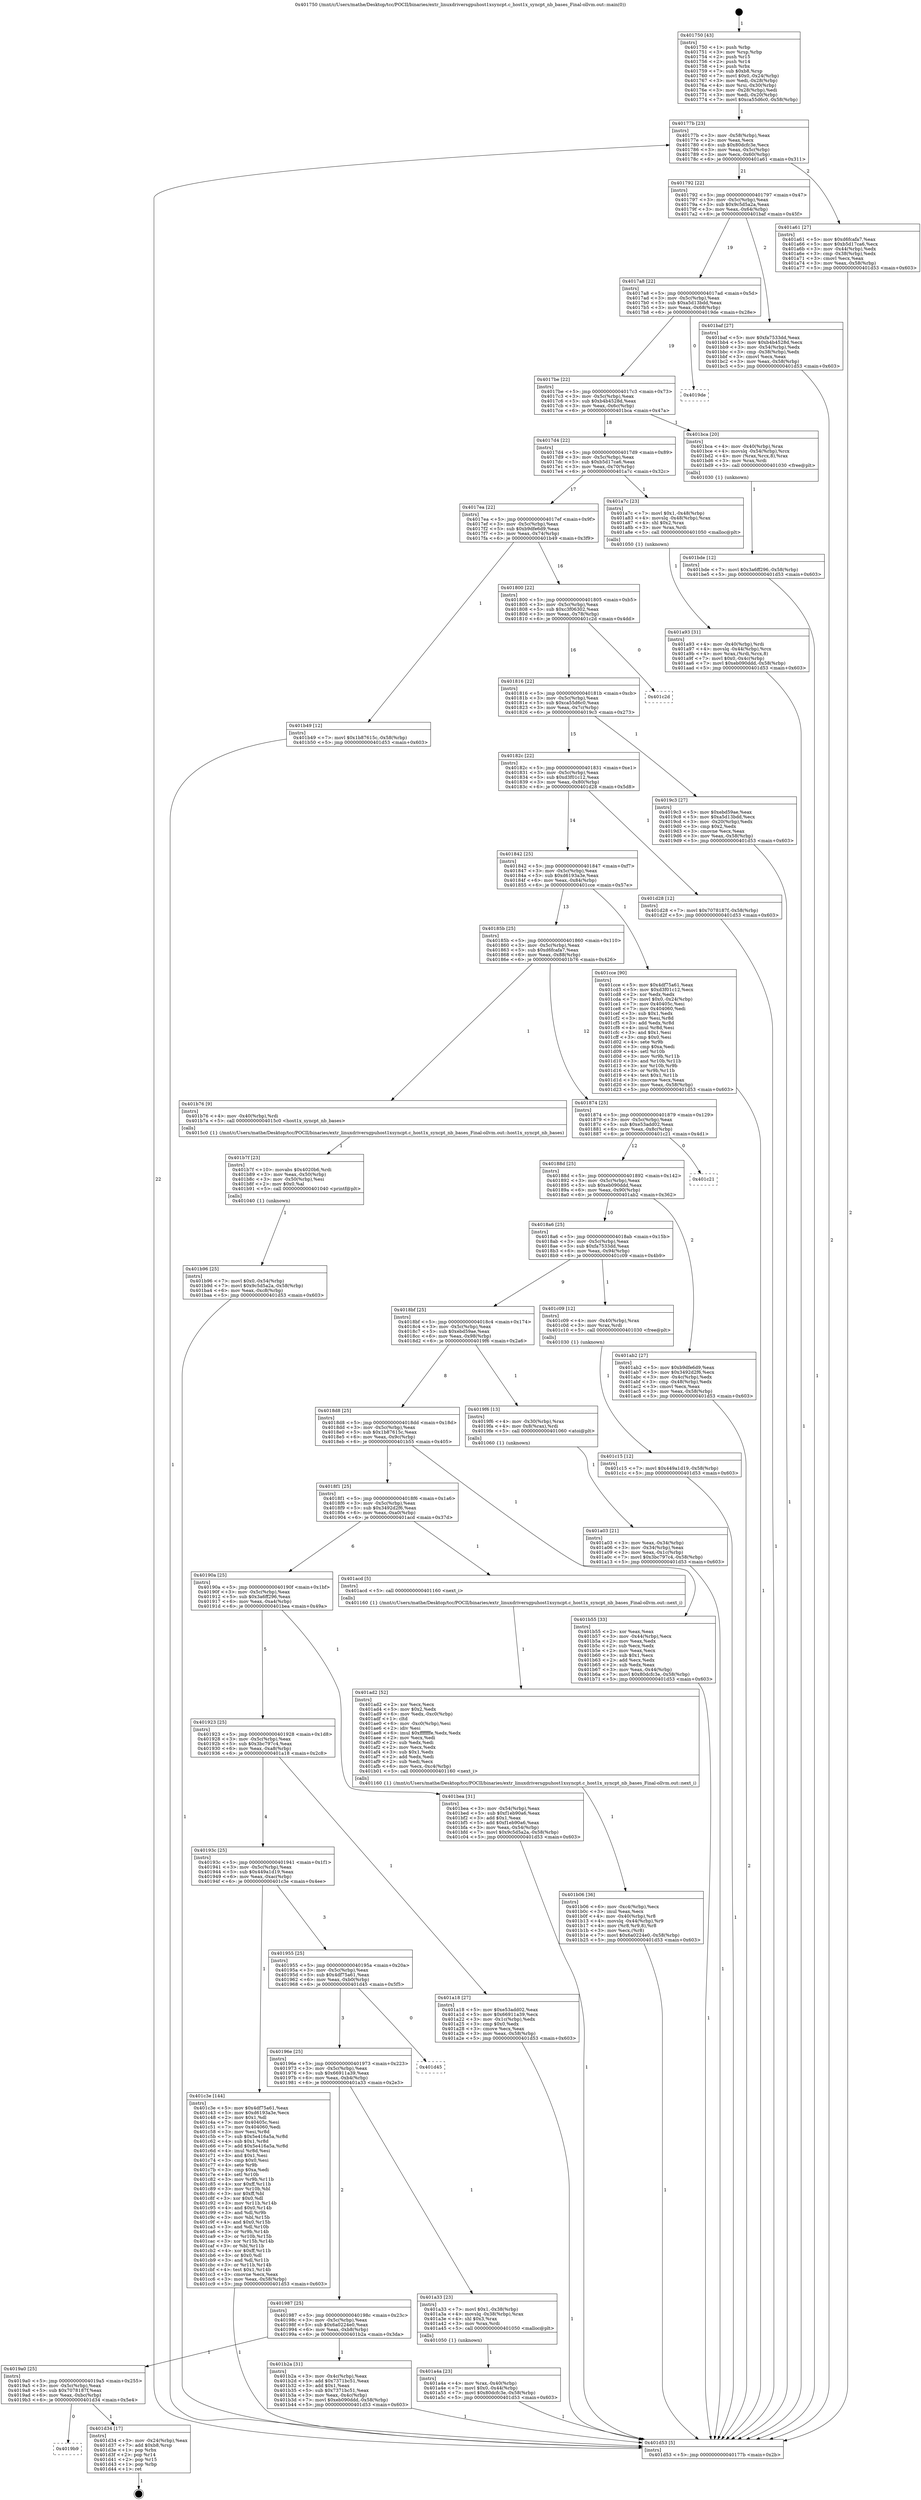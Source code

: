 digraph "0x401750" {
  label = "0x401750 (/mnt/c/Users/mathe/Desktop/tcc/POCII/binaries/extr_linuxdriversgpuhost1xsyncpt.c_host1x_syncpt_nb_bases_Final-ollvm.out::main(0))"
  labelloc = "t"
  node[shape=record]

  Entry [label="",width=0.3,height=0.3,shape=circle,fillcolor=black,style=filled]
  "0x40177b" [label="{
     0x40177b [23]\l
     | [instrs]\l
     &nbsp;&nbsp;0x40177b \<+3\>: mov -0x58(%rbp),%eax\l
     &nbsp;&nbsp;0x40177e \<+2\>: mov %eax,%ecx\l
     &nbsp;&nbsp;0x401780 \<+6\>: sub $0x80dcfc3e,%ecx\l
     &nbsp;&nbsp;0x401786 \<+3\>: mov %eax,-0x5c(%rbp)\l
     &nbsp;&nbsp;0x401789 \<+3\>: mov %ecx,-0x60(%rbp)\l
     &nbsp;&nbsp;0x40178c \<+6\>: je 0000000000401a61 \<main+0x311\>\l
  }"]
  "0x401a61" [label="{
     0x401a61 [27]\l
     | [instrs]\l
     &nbsp;&nbsp;0x401a61 \<+5\>: mov $0xd6fcafa7,%eax\l
     &nbsp;&nbsp;0x401a66 \<+5\>: mov $0xb5d17ca6,%ecx\l
     &nbsp;&nbsp;0x401a6b \<+3\>: mov -0x44(%rbp),%edx\l
     &nbsp;&nbsp;0x401a6e \<+3\>: cmp -0x38(%rbp),%edx\l
     &nbsp;&nbsp;0x401a71 \<+3\>: cmovl %ecx,%eax\l
     &nbsp;&nbsp;0x401a74 \<+3\>: mov %eax,-0x58(%rbp)\l
     &nbsp;&nbsp;0x401a77 \<+5\>: jmp 0000000000401d53 \<main+0x603\>\l
  }"]
  "0x401792" [label="{
     0x401792 [22]\l
     | [instrs]\l
     &nbsp;&nbsp;0x401792 \<+5\>: jmp 0000000000401797 \<main+0x47\>\l
     &nbsp;&nbsp;0x401797 \<+3\>: mov -0x5c(%rbp),%eax\l
     &nbsp;&nbsp;0x40179a \<+5\>: sub $0x9c5d5a2a,%eax\l
     &nbsp;&nbsp;0x40179f \<+3\>: mov %eax,-0x64(%rbp)\l
     &nbsp;&nbsp;0x4017a2 \<+6\>: je 0000000000401baf \<main+0x45f\>\l
  }"]
  Exit [label="",width=0.3,height=0.3,shape=circle,fillcolor=black,style=filled,peripheries=2]
  "0x401baf" [label="{
     0x401baf [27]\l
     | [instrs]\l
     &nbsp;&nbsp;0x401baf \<+5\>: mov $0xfa7533dd,%eax\l
     &nbsp;&nbsp;0x401bb4 \<+5\>: mov $0xb4b4528d,%ecx\l
     &nbsp;&nbsp;0x401bb9 \<+3\>: mov -0x54(%rbp),%edx\l
     &nbsp;&nbsp;0x401bbc \<+3\>: cmp -0x38(%rbp),%edx\l
     &nbsp;&nbsp;0x401bbf \<+3\>: cmovl %ecx,%eax\l
     &nbsp;&nbsp;0x401bc2 \<+3\>: mov %eax,-0x58(%rbp)\l
     &nbsp;&nbsp;0x401bc5 \<+5\>: jmp 0000000000401d53 \<main+0x603\>\l
  }"]
  "0x4017a8" [label="{
     0x4017a8 [22]\l
     | [instrs]\l
     &nbsp;&nbsp;0x4017a8 \<+5\>: jmp 00000000004017ad \<main+0x5d\>\l
     &nbsp;&nbsp;0x4017ad \<+3\>: mov -0x5c(%rbp),%eax\l
     &nbsp;&nbsp;0x4017b0 \<+5\>: sub $0xa5d13bdd,%eax\l
     &nbsp;&nbsp;0x4017b5 \<+3\>: mov %eax,-0x68(%rbp)\l
     &nbsp;&nbsp;0x4017b8 \<+6\>: je 00000000004019de \<main+0x28e\>\l
  }"]
  "0x4019b9" [label="{
     0x4019b9\l
  }", style=dashed]
  "0x4019de" [label="{
     0x4019de\l
  }", style=dashed]
  "0x4017be" [label="{
     0x4017be [22]\l
     | [instrs]\l
     &nbsp;&nbsp;0x4017be \<+5\>: jmp 00000000004017c3 \<main+0x73\>\l
     &nbsp;&nbsp;0x4017c3 \<+3\>: mov -0x5c(%rbp),%eax\l
     &nbsp;&nbsp;0x4017c6 \<+5\>: sub $0xb4b4528d,%eax\l
     &nbsp;&nbsp;0x4017cb \<+3\>: mov %eax,-0x6c(%rbp)\l
     &nbsp;&nbsp;0x4017ce \<+6\>: je 0000000000401bca \<main+0x47a\>\l
  }"]
  "0x401d34" [label="{
     0x401d34 [17]\l
     | [instrs]\l
     &nbsp;&nbsp;0x401d34 \<+3\>: mov -0x24(%rbp),%eax\l
     &nbsp;&nbsp;0x401d37 \<+7\>: add $0xb8,%rsp\l
     &nbsp;&nbsp;0x401d3e \<+1\>: pop %rbx\l
     &nbsp;&nbsp;0x401d3f \<+2\>: pop %r14\l
     &nbsp;&nbsp;0x401d41 \<+2\>: pop %r15\l
     &nbsp;&nbsp;0x401d43 \<+1\>: pop %rbp\l
     &nbsp;&nbsp;0x401d44 \<+1\>: ret\l
  }"]
  "0x401bca" [label="{
     0x401bca [20]\l
     | [instrs]\l
     &nbsp;&nbsp;0x401bca \<+4\>: mov -0x40(%rbp),%rax\l
     &nbsp;&nbsp;0x401bce \<+4\>: movslq -0x54(%rbp),%rcx\l
     &nbsp;&nbsp;0x401bd2 \<+4\>: mov (%rax,%rcx,8),%rax\l
     &nbsp;&nbsp;0x401bd6 \<+3\>: mov %rax,%rdi\l
     &nbsp;&nbsp;0x401bd9 \<+5\>: call 0000000000401030 \<free@plt\>\l
     | [calls]\l
     &nbsp;&nbsp;0x401030 \{1\} (unknown)\l
  }"]
  "0x4017d4" [label="{
     0x4017d4 [22]\l
     | [instrs]\l
     &nbsp;&nbsp;0x4017d4 \<+5\>: jmp 00000000004017d9 \<main+0x89\>\l
     &nbsp;&nbsp;0x4017d9 \<+3\>: mov -0x5c(%rbp),%eax\l
     &nbsp;&nbsp;0x4017dc \<+5\>: sub $0xb5d17ca6,%eax\l
     &nbsp;&nbsp;0x4017e1 \<+3\>: mov %eax,-0x70(%rbp)\l
     &nbsp;&nbsp;0x4017e4 \<+6\>: je 0000000000401a7c \<main+0x32c\>\l
  }"]
  "0x401c15" [label="{
     0x401c15 [12]\l
     | [instrs]\l
     &nbsp;&nbsp;0x401c15 \<+7\>: movl $0x449a1d19,-0x58(%rbp)\l
     &nbsp;&nbsp;0x401c1c \<+5\>: jmp 0000000000401d53 \<main+0x603\>\l
  }"]
  "0x401a7c" [label="{
     0x401a7c [23]\l
     | [instrs]\l
     &nbsp;&nbsp;0x401a7c \<+7\>: movl $0x1,-0x48(%rbp)\l
     &nbsp;&nbsp;0x401a83 \<+4\>: movslq -0x48(%rbp),%rax\l
     &nbsp;&nbsp;0x401a87 \<+4\>: shl $0x2,%rax\l
     &nbsp;&nbsp;0x401a8b \<+3\>: mov %rax,%rdi\l
     &nbsp;&nbsp;0x401a8e \<+5\>: call 0000000000401050 \<malloc@plt\>\l
     | [calls]\l
     &nbsp;&nbsp;0x401050 \{1\} (unknown)\l
  }"]
  "0x4017ea" [label="{
     0x4017ea [22]\l
     | [instrs]\l
     &nbsp;&nbsp;0x4017ea \<+5\>: jmp 00000000004017ef \<main+0x9f\>\l
     &nbsp;&nbsp;0x4017ef \<+3\>: mov -0x5c(%rbp),%eax\l
     &nbsp;&nbsp;0x4017f2 \<+5\>: sub $0xb9dfe6d9,%eax\l
     &nbsp;&nbsp;0x4017f7 \<+3\>: mov %eax,-0x74(%rbp)\l
     &nbsp;&nbsp;0x4017fa \<+6\>: je 0000000000401b49 \<main+0x3f9\>\l
  }"]
  "0x401bde" [label="{
     0x401bde [12]\l
     | [instrs]\l
     &nbsp;&nbsp;0x401bde \<+7\>: movl $0x3a6ff296,-0x58(%rbp)\l
     &nbsp;&nbsp;0x401be5 \<+5\>: jmp 0000000000401d53 \<main+0x603\>\l
  }"]
  "0x401b49" [label="{
     0x401b49 [12]\l
     | [instrs]\l
     &nbsp;&nbsp;0x401b49 \<+7\>: movl $0x1b87615c,-0x58(%rbp)\l
     &nbsp;&nbsp;0x401b50 \<+5\>: jmp 0000000000401d53 \<main+0x603\>\l
  }"]
  "0x401800" [label="{
     0x401800 [22]\l
     | [instrs]\l
     &nbsp;&nbsp;0x401800 \<+5\>: jmp 0000000000401805 \<main+0xb5\>\l
     &nbsp;&nbsp;0x401805 \<+3\>: mov -0x5c(%rbp),%eax\l
     &nbsp;&nbsp;0x401808 \<+5\>: sub $0xc3f06302,%eax\l
     &nbsp;&nbsp;0x40180d \<+3\>: mov %eax,-0x78(%rbp)\l
     &nbsp;&nbsp;0x401810 \<+6\>: je 0000000000401c2d \<main+0x4dd\>\l
  }"]
  "0x401b96" [label="{
     0x401b96 [25]\l
     | [instrs]\l
     &nbsp;&nbsp;0x401b96 \<+7\>: movl $0x0,-0x54(%rbp)\l
     &nbsp;&nbsp;0x401b9d \<+7\>: movl $0x9c5d5a2a,-0x58(%rbp)\l
     &nbsp;&nbsp;0x401ba4 \<+6\>: mov %eax,-0xc8(%rbp)\l
     &nbsp;&nbsp;0x401baa \<+5\>: jmp 0000000000401d53 \<main+0x603\>\l
  }"]
  "0x401c2d" [label="{
     0x401c2d\l
  }", style=dashed]
  "0x401816" [label="{
     0x401816 [22]\l
     | [instrs]\l
     &nbsp;&nbsp;0x401816 \<+5\>: jmp 000000000040181b \<main+0xcb\>\l
     &nbsp;&nbsp;0x40181b \<+3\>: mov -0x5c(%rbp),%eax\l
     &nbsp;&nbsp;0x40181e \<+5\>: sub $0xca55d6c0,%eax\l
     &nbsp;&nbsp;0x401823 \<+3\>: mov %eax,-0x7c(%rbp)\l
     &nbsp;&nbsp;0x401826 \<+6\>: je 00000000004019c3 \<main+0x273\>\l
  }"]
  "0x401b7f" [label="{
     0x401b7f [23]\l
     | [instrs]\l
     &nbsp;&nbsp;0x401b7f \<+10\>: movabs $0x4020b6,%rdi\l
     &nbsp;&nbsp;0x401b89 \<+3\>: mov %eax,-0x50(%rbp)\l
     &nbsp;&nbsp;0x401b8c \<+3\>: mov -0x50(%rbp),%esi\l
     &nbsp;&nbsp;0x401b8f \<+2\>: mov $0x0,%al\l
     &nbsp;&nbsp;0x401b91 \<+5\>: call 0000000000401040 \<printf@plt\>\l
     | [calls]\l
     &nbsp;&nbsp;0x401040 \{1\} (unknown)\l
  }"]
  "0x4019c3" [label="{
     0x4019c3 [27]\l
     | [instrs]\l
     &nbsp;&nbsp;0x4019c3 \<+5\>: mov $0xebd59ae,%eax\l
     &nbsp;&nbsp;0x4019c8 \<+5\>: mov $0xa5d13bdd,%ecx\l
     &nbsp;&nbsp;0x4019cd \<+3\>: mov -0x20(%rbp),%edx\l
     &nbsp;&nbsp;0x4019d0 \<+3\>: cmp $0x2,%edx\l
     &nbsp;&nbsp;0x4019d3 \<+3\>: cmovne %ecx,%eax\l
     &nbsp;&nbsp;0x4019d6 \<+3\>: mov %eax,-0x58(%rbp)\l
     &nbsp;&nbsp;0x4019d9 \<+5\>: jmp 0000000000401d53 \<main+0x603\>\l
  }"]
  "0x40182c" [label="{
     0x40182c [22]\l
     | [instrs]\l
     &nbsp;&nbsp;0x40182c \<+5\>: jmp 0000000000401831 \<main+0xe1\>\l
     &nbsp;&nbsp;0x401831 \<+3\>: mov -0x5c(%rbp),%eax\l
     &nbsp;&nbsp;0x401834 \<+5\>: sub $0xd3f01c12,%eax\l
     &nbsp;&nbsp;0x401839 \<+3\>: mov %eax,-0x80(%rbp)\l
     &nbsp;&nbsp;0x40183c \<+6\>: je 0000000000401d28 \<main+0x5d8\>\l
  }"]
  "0x401d53" [label="{
     0x401d53 [5]\l
     | [instrs]\l
     &nbsp;&nbsp;0x401d53 \<+5\>: jmp 000000000040177b \<main+0x2b\>\l
  }"]
  "0x401750" [label="{
     0x401750 [43]\l
     | [instrs]\l
     &nbsp;&nbsp;0x401750 \<+1\>: push %rbp\l
     &nbsp;&nbsp;0x401751 \<+3\>: mov %rsp,%rbp\l
     &nbsp;&nbsp;0x401754 \<+2\>: push %r15\l
     &nbsp;&nbsp;0x401756 \<+2\>: push %r14\l
     &nbsp;&nbsp;0x401758 \<+1\>: push %rbx\l
     &nbsp;&nbsp;0x401759 \<+7\>: sub $0xb8,%rsp\l
     &nbsp;&nbsp;0x401760 \<+7\>: movl $0x0,-0x24(%rbp)\l
     &nbsp;&nbsp;0x401767 \<+3\>: mov %edi,-0x28(%rbp)\l
     &nbsp;&nbsp;0x40176a \<+4\>: mov %rsi,-0x30(%rbp)\l
     &nbsp;&nbsp;0x40176e \<+3\>: mov -0x28(%rbp),%edi\l
     &nbsp;&nbsp;0x401771 \<+3\>: mov %edi,-0x20(%rbp)\l
     &nbsp;&nbsp;0x401774 \<+7\>: movl $0xca55d6c0,-0x58(%rbp)\l
  }"]
  "0x4019a0" [label="{
     0x4019a0 [25]\l
     | [instrs]\l
     &nbsp;&nbsp;0x4019a0 \<+5\>: jmp 00000000004019a5 \<main+0x255\>\l
     &nbsp;&nbsp;0x4019a5 \<+3\>: mov -0x5c(%rbp),%eax\l
     &nbsp;&nbsp;0x4019a8 \<+5\>: sub $0x7078187f,%eax\l
     &nbsp;&nbsp;0x4019ad \<+6\>: mov %eax,-0xbc(%rbp)\l
     &nbsp;&nbsp;0x4019b3 \<+6\>: je 0000000000401d34 \<main+0x5e4\>\l
  }"]
  "0x401d28" [label="{
     0x401d28 [12]\l
     | [instrs]\l
     &nbsp;&nbsp;0x401d28 \<+7\>: movl $0x7078187f,-0x58(%rbp)\l
     &nbsp;&nbsp;0x401d2f \<+5\>: jmp 0000000000401d53 \<main+0x603\>\l
  }"]
  "0x401842" [label="{
     0x401842 [25]\l
     | [instrs]\l
     &nbsp;&nbsp;0x401842 \<+5\>: jmp 0000000000401847 \<main+0xf7\>\l
     &nbsp;&nbsp;0x401847 \<+3\>: mov -0x5c(%rbp),%eax\l
     &nbsp;&nbsp;0x40184a \<+5\>: sub $0xd6193a3e,%eax\l
     &nbsp;&nbsp;0x40184f \<+6\>: mov %eax,-0x84(%rbp)\l
     &nbsp;&nbsp;0x401855 \<+6\>: je 0000000000401cce \<main+0x57e\>\l
  }"]
  "0x401b2a" [label="{
     0x401b2a [31]\l
     | [instrs]\l
     &nbsp;&nbsp;0x401b2a \<+3\>: mov -0x4c(%rbp),%eax\l
     &nbsp;&nbsp;0x401b2d \<+5\>: add $0x7371bc51,%eax\l
     &nbsp;&nbsp;0x401b32 \<+3\>: add $0x1,%eax\l
     &nbsp;&nbsp;0x401b35 \<+5\>: sub $0x7371bc51,%eax\l
     &nbsp;&nbsp;0x401b3a \<+3\>: mov %eax,-0x4c(%rbp)\l
     &nbsp;&nbsp;0x401b3d \<+7\>: movl $0xeb090ddd,-0x58(%rbp)\l
     &nbsp;&nbsp;0x401b44 \<+5\>: jmp 0000000000401d53 \<main+0x603\>\l
  }"]
  "0x401cce" [label="{
     0x401cce [90]\l
     | [instrs]\l
     &nbsp;&nbsp;0x401cce \<+5\>: mov $0x4df75a61,%eax\l
     &nbsp;&nbsp;0x401cd3 \<+5\>: mov $0xd3f01c12,%ecx\l
     &nbsp;&nbsp;0x401cd8 \<+2\>: xor %edx,%edx\l
     &nbsp;&nbsp;0x401cda \<+7\>: movl $0x0,-0x24(%rbp)\l
     &nbsp;&nbsp;0x401ce1 \<+7\>: mov 0x40405c,%esi\l
     &nbsp;&nbsp;0x401ce8 \<+7\>: mov 0x404060,%edi\l
     &nbsp;&nbsp;0x401cef \<+3\>: sub $0x1,%edx\l
     &nbsp;&nbsp;0x401cf2 \<+3\>: mov %esi,%r8d\l
     &nbsp;&nbsp;0x401cf5 \<+3\>: add %edx,%r8d\l
     &nbsp;&nbsp;0x401cf8 \<+4\>: imul %r8d,%esi\l
     &nbsp;&nbsp;0x401cfc \<+3\>: and $0x1,%esi\l
     &nbsp;&nbsp;0x401cff \<+3\>: cmp $0x0,%esi\l
     &nbsp;&nbsp;0x401d02 \<+4\>: sete %r9b\l
     &nbsp;&nbsp;0x401d06 \<+3\>: cmp $0xa,%edi\l
     &nbsp;&nbsp;0x401d09 \<+4\>: setl %r10b\l
     &nbsp;&nbsp;0x401d0d \<+3\>: mov %r9b,%r11b\l
     &nbsp;&nbsp;0x401d10 \<+3\>: and %r10b,%r11b\l
     &nbsp;&nbsp;0x401d13 \<+3\>: xor %r10b,%r9b\l
     &nbsp;&nbsp;0x401d16 \<+3\>: or %r9b,%r11b\l
     &nbsp;&nbsp;0x401d19 \<+4\>: test $0x1,%r11b\l
     &nbsp;&nbsp;0x401d1d \<+3\>: cmovne %ecx,%eax\l
     &nbsp;&nbsp;0x401d20 \<+3\>: mov %eax,-0x58(%rbp)\l
     &nbsp;&nbsp;0x401d23 \<+5\>: jmp 0000000000401d53 \<main+0x603\>\l
  }"]
  "0x40185b" [label="{
     0x40185b [25]\l
     | [instrs]\l
     &nbsp;&nbsp;0x40185b \<+5\>: jmp 0000000000401860 \<main+0x110\>\l
     &nbsp;&nbsp;0x401860 \<+3\>: mov -0x5c(%rbp),%eax\l
     &nbsp;&nbsp;0x401863 \<+5\>: sub $0xd6fcafa7,%eax\l
     &nbsp;&nbsp;0x401868 \<+6\>: mov %eax,-0x88(%rbp)\l
     &nbsp;&nbsp;0x40186e \<+6\>: je 0000000000401b76 \<main+0x426\>\l
  }"]
  "0x401b06" [label="{
     0x401b06 [36]\l
     | [instrs]\l
     &nbsp;&nbsp;0x401b06 \<+6\>: mov -0xc4(%rbp),%ecx\l
     &nbsp;&nbsp;0x401b0c \<+3\>: imul %eax,%ecx\l
     &nbsp;&nbsp;0x401b0f \<+4\>: mov -0x40(%rbp),%r8\l
     &nbsp;&nbsp;0x401b13 \<+4\>: movslq -0x44(%rbp),%r9\l
     &nbsp;&nbsp;0x401b17 \<+4\>: mov (%r8,%r9,8),%r8\l
     &nbsp;&nbsp;0x401b1b \<+3\>: mov %ecx,(%r8)\l
     &nbsp;&nbsp;0x401b1e \<+7\>: movl $0x6a0224e0,-0x58(%rbp)\l
     &nbsp;&nbsp;0x401b25 \<+5\>: jmp 0000000000401d53 \<main+0x603\>\l
  }"]
  "0x401b76" [label="{
     0x401b76 [9]\l
     | [instrs]\l
     &nbsp;&nbsp;0x401b76 \<+4\>: mov -0x40(%rbp),%rdi\l
     &nbsp;&nbsp;0x401b7a \<+5\>: call 00000000004015c0 \<host1x_syncpt_nb_bases\>\l
     | [calls]\l
     &nbsp;&nbsp;0x4015c0 \{1\} (/mnt/c/Users/mathe/Desktop/tcc/POCII/binaries/extr_linuxdriversgpuhost1xsyncpt.c_host1x_syncpt_nb_bases_Final-ollvm.out::host1x_syncpt_nb_bases)\l
  }"]
  "0x401874" [label="{
     0x401874 [25]\l
     | [instrs]\l
     &nbsp;&nbsp;0x401874 \<+5\>: jmp 0000000000401879 \<main+0x129\>\l
     &nbsp;&nbsp;0x401879 \<+3\>: mov -0x5c(%rbp),%eax\l
     &nbsp;&nbsp;0x40187c \<+5\>: sub $0xe53add02,%eax\l
     &nbsp;&nbsp;0x401881 \<+6\>: mov %eax,-0x8c(%rbp)\l
     &nbsp;&nbsp;0x401887 \<+6\>: je 0000000000401c21 \<main+0x4d1\>\l
  }"]
  "0x401ad2" [label="{
     0x401ad2 [52]\l
     | [instrs]\l
     &nbsp;&nbsp;0x401ad2 \<+2\>: xor %ecx,%ecx\l
     &nbsp;&nbsp;0x401ad4 \<+5\>: mov $0x2,%edx\l
     &nbsp;&nbsp;0x401ad9 \<+6\>: mov %edx,-0xc0(%rbp)\l
     &nbsp;&nbsp;0x401adf \<+1\>: cltd\l
     &nbsp;&nbsp;0x401ae0 \<+6\>: mov -0xc0(%rbp),%esi\l
     &nbsp;&nbsp;0x401ae6 \<+2\>: idiv %esi\l
     &nbsp;&nbsp;0x401ae8 \<+6\>: imul $0xfffffffe,%edx,%edx\l
     &nbsp;&nbsp;0x401aee \<+2\>: mov %ecx,%edi\l
     &nbsp;&nbsp;0x401af0 \<+2\>: sub %edx,%edi\l
     &nbsp;&nbsp;0x401af2 \<+2\>: mov %ecx,%edx\l
     &nbsp;&nbsp;0x401af4 \<+3\>: sub $0x1,%edx\l
     &nbsp;&nbsp;0x401af7 \<+2\>: add %edx,%edi\l
     &nbsp;&nbsp;0x401af9 \<+2\>: sub %edi,%ecx\l
     &nbsp;&nbsp;0x401afb \<+6\>: mov %ecx,-0xc4(%rbp)\l
     &nbsp;&nbsp;0x401b01 \<+5\>: call 0000000000401160 \<next_i\>\l
     | [calls]\l
     &nbsp;&nbsp;0x401160 \{1\} (/mnt/c/Users/mathe/Desktop/tcc/POCII/binaries/extr_linuxdriversgpuhost1xsyncpt.c_host1x_syncpt_nb_bases_Final-ollvm.out::next_i)\l
  }"]
  "0x401c21" [label="{
     0x401c21\l
  }", style=dashed]
  "0x40188d" [label="{
     0x40188d [25]\l
     | [instrs]\l
     &nbsp;&nbsp;0x40188d \<+5\>: jmp 0000000000401892 \<main+0x142\>\l
     &nbsp;&nbsp;0x401892 \<+3\>: mov -0x5c(%rbp),%eax\l
     &nbsp;&nbsp;0x401895 \<+5\>: sub $0xeb090ddd,%eax\l
     &nbsp;&nbsp;0x40189a \<+6\>: mov %eax,-0x90(%rbp)\l
     &nbsp;&nbsp;0x4018a0 \<+6\>: je 0000000000401ab2 \<main+0x362\>\l
  }"]
  "0x401a93" [label="{
     0x401a93 [31]\l
     | [instrs]\l
     &nbsp;&nbsp;0x401a93 \<+4\>: mov -0x40(%rbp),%rdi\l
     &nbsp;&nbsp;0x401a97 \<+4\>: movslq -0x44(%rbp),%rcx\l
     &nbsp;&nbsp;0x401a9b \<+4\>: mov %rax,(%rdi,%rcx,8)\l
     &nbsp;&nbsp;0x401a9f \<+7\>: movl $0x0,-0x4c(%rbp)\l
     &nbsp;&nbsp;0x401aa6 \<+7\>: movl $0xeb090ddd,-0x58(%rbp)\l
     &nbsp;&nbsp;0x401aad \<+5\>: jmp 0000000000401d53 \<main+0x603\>\l
  }"]
  "0x401ab2" [label="{
     0x401ab2 [27]\l
     | [instrs]\l
     &nbsp;&nbsp;0x401ab2 \<+5\>: mov $0xb9dfe6d9,%eax\l
     &nbsp;&nbsp;0x401ab7 \<+5\>: mov $0x3492d2f6,%ecx\l
     &nbsp;&nbsp;0x401abc \<+3\>: mov -0x4c(%rbp),%edx\l
     &nbsp;&nbsp;0x401abf \<+3\>: cmp -0x48(%rbp),%edx\l
     &nbsp;&nbsp;0x401ac2 \<+3\>: cmovl %ecx,%eax\l
     &nbsp;&nbsp;0x401ac5 \<+3\>: mov %eax,-0x58(%rbp)\l
     &nbsp;&nbsp;0x401ac8 \<+5\>: jmp 0000000000401d53 \<main+0x603\>\l
  }"]
  "0x4018a6" [label="{
     0x4018a6 [25]\l
     | [instrs]\l
     &nbsp;&nbsp;0x4018a6 \<+5\>: jmp 00000000004018ab \<main+0x15b\>\l
     &nbsp;&nbsp;0x4018ab \<+3\>: mov -0x5c(%rbp),%eax\l
     &nbsp;&nbsp;0x4018ae \<+5\>: sub $0xfa7533dd,%eax\l
     &nbsp;&nbsp;0x4018b3 \<+6\>: mov %eax,-0x94(%rbp)\l
     &nbsp;&nbsp;0x4018b9 \<+6\>: je 0000000000401c09 \<main+0x4b9\>\l
  }"]
  "0x401a4a" [label="{
     0x401a4a [23]\l
     | [instrs]\l
     &nbsp;&nbsp;0x401a4a \<+4\>: mov %rax,-0x40(%rbp)\l
     &nbsp;&nbsp;0x401a4e \<+7\>: movl $0x0,-0x44(%rbp)\l
     &nbsp;&nbsp;0x401a55 \<+7\>: movl $0x80dcfc3e,-0x58(%rbp)\l
     &nbsp;&nbsp;0x401a5c \<+5\>: jmp 0000000000401d53 \<main+0x603\>\l
  }"]
  "0x401c09" [label="{
     0x401c09 [12]\l
     | [instrs]\l
     &nbsp;&nbsp;0x401c09 \<+4\>: mov -0x40(%rbp),%rax\l
     &nbsp;&nbsp;0x401c0d \<+3\>: mov %rax,%rdi\l
     &nbsp;&nbsp;0x401c10 \<+5\>: call 0000000000401030 \<free@plt\>\l
     | [calls]\l
     &nbsp;&nbsp;0x401030 \{1\} (unknown)\l
  }"]
  "0x4018bf" [label="{
     0x4018bf [25]\l
     | [instrs]\l
     &nbsp;&nbsp;0x4018bf \<+5\>: jmp 00000000004018c4 \<main+0x174\>\l
     &nbsp;&nbsp;0x4018c4 \<+3\>: mov -0x5c(%rbp),%eax\l
     &nbsp;&nbsp;0x4018c7 \<+5\>: sub $0xebd59ae,%eax\l
     &nbsp;&nbsp;0x4018cc \<+6\>: mov %eax,-0x98(%rbp)\l
     &nbsp;&nbsp;0x4018d2 \<+6\>: je 00000000004019f6 \<main+0x2a6\>\l
  }"]
  "0x401987" [label="{
     0x401987 [25]\l
     | [instrs]\l
     &nbsp;&nbsp;0x401987 \<+5\>: jmp 000000000040198c \<main+0x23c\>\l
     &nbsp;&nbsp;0x40198c \<+3\>: mov -0x5c(%rbp),%eax\l
     &nbsp;&nbsp;0x40198f \<+5\>: sub $0x6a0224e0,%eax\l
     &nbsp;&nbsp;0x401994 \<+6\>: mov %eax,-0xb8(%rbp)\l
     &nbsp;&nbsp;0x40199a \<+6\>: je 0000000000401b2a \<main+0x3da\>\l
  }"]
  "0x4019f6" [label="{
     0x4019f6 [13]\l
     | [instrs]\l
     &nbsp;&nbsp;0x4019f6 \<+4\>: mov -0x30(%rbp),%rax\l
     &nbsp;&nbsp;0x4019fa \<+4\>: mov 0x8(%rax),%rdi\l
     &nbsp;&nbsp;0x4019fe \<+5\>: call 0000000000401060 \<atoi@plt\>\l
     | [calls]\l
     &nbsp;&nbsp;0x401060 \{1\} (unknown)\l
  }"]
  "0x4018d8" [label="{
     0x4018d8 [25]\l
     | [instrs]\l
     &nbsp;&nbsp;0x4018d8 \<+5\>: jmp 00000000004018dd \<main+0x18d\>\l
     &nbsp;&nbsp;0x4018dd \<+3\>: mov -0x5c(%rbp),%eax\l
     &nbsp;&nbsp;0x4018e0 \<+5\>: sub $0x1b87615c,%eax\l
     &nbsp;&nbsp;0x4018e5 \<+6\>: mov %eax,-0x9c(%rbp)\l
     &nbsp;&nbsp;0x4018eb \<+6\>: je 0000000000401b55 \<main+0x405\>\l
  }"]
  "0x401a03" [label="{
     0x401a03 [21]\l
     | [instrs]\l
     &nbsp;&nbsp;0x401a03 \<+3\>: mov %eax,-0x34(%rbp)\l
     &nbsp;&nbsp;0x401a06 \<+3\>: mov -0x34(%rbp),%eax\l
     &nbsp;&nbsp;0x401a09 \<+3\>: mov %eax,-0x1c(%rbp)\l
     &nbsp;&nbsp;0x401a0c \<+7\>: movl $0x3bc797c4,-0x58(%rbp)\l
     &nbsp;&nbsp;0x401a13 \<+5\>: jmp 0000000000401d53 \<main+0x603\>\l
  }"]
  "0x401a33" [label="{
     0x401a33 [23]\l
     | [instrs]\l
     &nbsp;&nbsp;0x401a33 \<+7\>: movl $0x1,-0x38(%rbp)\l
     &nbsp;&nbsp;0x401a3a \<+4\>: movslq -0x38(%rbp),%rax\l
     &nbsp;&nbsp;0x401a3e \<+4\>: shl $0x3,%rax\l
     &nbsp;&nbsp;0x401a42 \<+3\>: mov %rax,%rdi\l
     &nbsp;&nbsp;0x401a45 \<+5\>: call 0000000000401050 \<malloc@plt\>\l
     | [calls]\l
     &nbsp;&nbsp;0x401050 \{1\} (unknown)\l
  }"]
  "0x401b55" [label="{
     0x401b55 [33]\l
     | [instrs]\l
     &nbsp;&nbsp;0x401b55 \<+2\>: xor %eax,%eax\l
     &nbsp;&nbsp;0x401b57 \<+3\>: mov -0x44(%rbp),%ecx\l
     &nbsp;&nbsp;0x401b5a \<+2\>: mov %eax,%edx\l
     &nbsp;&nbsp;0x401b5c \<+2\>: sub %ecx,%edx\l
     &nbsp;&nbsp;0x401b5e \<+2\>: mov %eax,%ecx\l
     &nbsp;&nbsp;0x401b60 \<+3\>: sub $0x1,%ecx\l
     &nbsp;&nbsp;0x401b63 \<+2\>: add %ecx,%edx\l
     &nbsp;&nbsp;0x401b65 \<+2\>: sub %edx,%eax\l
     &nbsp;&nbsp;0x401b67 \<+3\>: mov %eax,-0x44(%rbp)\l
     &nbsp;&nbsp;0x401b6a \<+7\>: movl $0x80dcfc3e,-0x58(%rbp)\l
     &nbsp;&nbsp;0x401b71 \<+5\>: jmp 0000000000401d53 \<main+0x603\>\l
  }"]
  "0x4018f1" [label="{
     0x4018f1 [25]\l
     | [instrs]\l
     &nbsp;&nbsp;0x4018f1 \<+5\>: jmp 00000000004018f6 \<main+0x1a6\>\l
     &nbsp;&nbsp;0x4018f6 \<+3\>: mov -0x5c(%rbp),%eax\l
     &nbsp;&nbsp;0x4018f9 \<+5\>: sub $0x3492d2f6,%eax\l
     &nbsp;&nbsp;0x4018fe \<+6\>: mov %eax,-0xa0(%rbp)\l
     &nbsp;&nbsp;0x401904 \<+6\>: je 0000000000401acd \<main+0x37d\>\l
  }"]
  "0x40196e" [label="{
     0x40196e [25]\l
     | [instrs]\l
     &nbsp;&nbsp;0x40196e \<+5\>: jmp 0000000000401973 \<main+0x223\>\l
     &nbsp;&nbsp;0x401973 \<+3\>: mov -0x5c(%rbp),%eax\l
     &nbsp;&nbsp;0x401976 \<+5\>: sub $0x66911a39,%eax\l
     &nbsp;&nbsp;0x40197b \<+6\>: mov %eax,-0xb4(%rbp)\l
     &nbsp;&nbsp;0x401981 \<+6\>: je 0000000000401a33 \<main+0x2e3\>\l
  }"]
  "0x401acd" [label="{
     0x401acd [5]\l
     | [instrs]\l
     &nbsp;&nbsp;0x401acd \<+5\>: call 0000000000401160 \<next_i\>\l
     | [calls]\l
     &nbsp;&nbsp;0x401160 \{1\} (/mnt/c/Users/mathe/Desktop/tcc/POCII/binaries/extr_linuxdriversgpuhost1xsyncpt.c_host1x_syncpt_nb_bases_Final-ollvm.out::next_i)\l
  }"]
  "0x40190a" [label="{
     0x40190a [25]\l
     | [instrs]\l
     &nbsp;&nbsp;0x40190a \<+5\>: jmp 000000000040190f \<main+0x1bf\>\l
     &nbsp;&nbsp;0x40190f \<+3\>: mov -0x5c(%rbp),%eax\l
     &nbsp;&nbsp;0x401912 \<+5\>: sub $0x3a6ff296,%eax\l
     &nbsp;&nbsp;0x401917 \<+6\>: mov %eax,-0xa4(%rbp)\l
     &nbsp;&nbsp;0x40191d \<+6\>: je 0000000000401bea \<main+0x49a\>\l
  }"]
  "0x401d45" [label="{
     0x401d45\l
  }", style=dashed]
  "0x401bea" [label="{
     0x401bea [31]\l
     | [instrs]\l
     &nbsp;&nbsp;0x401bea \<+3\>: mov -0x54(%rbp),%eax\l
     &nbsp;&nbsp;0x401bed \<+5\>: sub $0xf1eb90a6,%eax\l
     &nbsp;&nbsp;0x401bf2 \<+3\>: add $0x1,%eax\l
     &nbsp;&nbsp;0x401bf5 \<+5\>: add $0xf1eb90a6,%eax\l
     &nbsp;&nbsp;0x401bfa \<+3\>: mov %eax,-0x54(%rbp)\l
     &nbsp;&nbsp;0x401bfd \<+7\>: movl $0x9c5d5a2a,-0x58(%rbp)\l
     &nbsp;&nbsp;0x401c04 \<+5\>: jmp 0000000000401d53 \<main+0x603\>\l
  }"]
  "0x401923" [label="{
     0x401923 [25]\l
     | [instrs]\l
     &nbsp;&nbsp;0x401923 \<+5\>: jmp 0000000000401928 \<main+0x1d8\>\l
     &nbsp;&nbsp;0x401928 \<+3\>: mov -0x5c(%rbp),%eax\l
     &nbsp;&nbsp;0x40192b \<+5\>: sub $0x3bc797c4,%eax\l
     &nbsp;&nbsp;0x401930 \<+6\>: mov %eax,-0xa8(%rbp)\l
     &nbsp;&nbsp;0x401936 \<+6\>: je 0000000000401a18 \<main+0x2c8\>\l
  }"]
  "0x401955" [label="{
     0x401955 [25]\l
     | [instrs]\l
     &nbsp;&nbsp;0x401955 \<+5\>: jmp 000000000040195a \<main+0x20a\>\l
     &nbsp;&nbsp;0x40195a \<+3\>: mov -0x5c(%rbp),%eax\l
     &nbsp;&nbsp;0x40195d \<+5\>: sub $0x4df75a61,%eax\l
     &nbsp;&nbsp;0x401962 \<+6\>: mov %eax,-0xb0(%rbp)\l
     &nbsp;&nbsp;0x401968 \<+6\>: je 0000000000401d45 \<main+0x5f5\>\l
  }"]
  "0x401a18" [label="{
     0x401a18 [27]\l
     | [instrs]\l
     &nbsp;&nbsp;0x401a18 \<+5\>: mov $0xe53add02,%eax\l
     &nbsp;&nbsp;0x401a1d \<+5\>: mov $0x66911a39,%ecx\l
     &nbsp;&nbsp;0x401a22 \<+3\>: mov -0x1c(%rbp),%edx\l
     &nbsp;&nbsp;0x401a25 \<+3\>: cmp $0x0,%edx\l
     &nbsp;&nbsp;0x401a28 \<+3\>: cmove %ecx,%eax\l
     &nbsp;&nbsp;0x401a2b \<+3\>: mov %eax,-0x58(%rbp)\l
     &nbsp;&nbsp;0x401a2e \<+5\>: jmp 0000000000401d53 \<main+0x603\>\l
  }"]
  "0x40193c" [label="{
     0x40193c [25]\l
     | [instrs]\l
     &nbsp;&nbsp;0x40193c \<+5\>: jmp 0000000000401941 \<main+0x1f1\>\l
     &nbsp;&nbsp;0x401941 \<+3\>: mov -0x5c(%rbp),%eax\l
     &nbsp;&nbsp;0x401944 \<+5\>: sub $0x449a1d19,%eax\l
     &nbsp;&nbsp;0x401949 \<+6\>: mov %eax,-0xac(%rbp)\l
     &nbsp;&nbsp;0x40194f \<+6\>: je 0000000000401c3e \<main+0x4ee\>\l
  }"]
  "0x401c3e" [label="{
     0x401c3e [144]\l
     | [instrs]\l
     &nbsp;&nbsp;0x401c3e \<+5\>: mov $0x4df75a61,%eax\l
     &nbsp;&nbsp;0x401c43 \<+5\>: mov $0xd6193a3e,%ecx\l
     &nbsp;&nbsp;0x401c48 \<+2\>: mov $0x1,%dl\l
     &nbsp;&nbsp;0x401c4a \<+7\>: mov 0x40405c,%esi\l
     &nbsp;&nbsp;0x401c51 \<+7\>: mov 0x404060,%edi\l
     &nbsp;&nbsp;0x401c58 \<+3\>: mov %esi,%r8d\l
     &nbsp;&nbsp;0x401c5b \<+7\>: sub $0x5e416a5a,%r8d\l
     &nbsp;&nbsp;0x401c62 \<+4\>: sub $0x1,%r8d\l
     &nbsp;&nbsp;0x401c66 \<+7\>: add $0x5e416a5a,%r8d\l
     &nbsp;&nbsp;0x401c6d \<+4\>: imul %r8d,%esi\l
     &nbsp;&nbsp;0x401c71 \<+3\>: and $0x1,%esi\l
     &nbsp;&nbsp;0x401c74 \<+3\>: cmp $0x0,%esi\l
     &nbsp;&nbsp;0x401c77 \<+4\>: sete %r9b\l
     &nbsp;&nbsp;0x401c7b \<+3\>: cmp $0xa,%edi\l
     &nbsp;&nbsp;0x401c7e \<+4\>: setl %r10b\l
     &nbsp;&nbsp;0x401c82 \<+3\>: mov %r9b,%r11b\l
     &nbsp;&nbsp;0x401c85 \<+4\>: xor $0xff,%r11b\l
     &nbsp;&nbsp;0x401c89 \<+3\>: mov %r10b,%bl\l
     &nbsp;&nbsp;0x401c8c \<+3\>: xor $0xff,%bl\l
     &nbsp;&nbsp;0x401c8f \<+3\>: xor $0x0,%dl\l
     &nbsp;&nbsp;0x401c92 \<+3\>: mov %r11b,%r14b\l
     &nbsp;&nbsp;0x401c95 \<+4\>: and $0x0,%r14b\l
     &nbsp;&nbsp;0x401c99 \<+3\>: and %dl,%r9b\l
     &nbsp;&nbsp;0x401c9c \<+3\>: mov %bl,%r15b\l
     &nbsp;&nbsp;0x401c9f \<+4\>: and $0x0,%r15b\l
     &nbsp;&nbsp;0x401ca3 \<+3\>: and %dl,%r10b\l
     &nbsp;&nbsp;0x401ca6 \<+3\>: or %r9b,%r14b\l
     &nbsp;&nbsp;0x401ca9 \<+3\>: or %r10b,%r15b\l
     &nbsp;&nbsp;0x401cac \<+3\>: xor %r15b,%r14b\l
     &nbsp;&nbsp;0x401caf \<+3\>: or %bl,%r11b\l
     &nbsp;&nbsp;0x401cb2 \<+4\>: xor $0xff,%r11b\l
     &nbsp;&nbsp;0x401cb6 \<+3\>: or $0x0,%dl\l
     &nbsp;&nbsp;0x401cb9 \<+3\>: and %dl,%r11b\l
     &nbsp;&nbsp;0x401cbc \<+3\>: or %r11b,%r14b\l
     &nbsp;&nbsp;0x401cbf \<+4\>: test $0x1,%r14b\l
     &nbsp;&nbsp;0x401cc3 \<+3\>: cmovne %ecx,%eax\l
     &nbsp;&nbsp;0x401cc6 \<+3\>: mov %eax,-0x58(%rbp)\l
     &nbsp;&nbsp;0x401cc9 \<+5\>: jmp 0000000000401d53 \<main+0x603\>\l
  }"]
  Entry -> "0x401750" [label=" 1"]
  "0x40177b" -> "0x401a61" [label=" 2"]
  "0x40177b" -> "0x401792" [label=" 21"]
  "0x401d34" -> Exit [label=" 1"]
  "0x401792" -> "0x401baf" [label=" 2"]
  "0x401792" -> "0x4017a8" [label=" 19"]
  "0x4019a0" -> "0x4019b9" [label=" 0"]
  "0x4017a8" -> "0x4019de" [label=" 0"]
  "0x4017a8" -> "0x4017be" [label=" 19"]
  "0x4019a0" -> "0x401d34" [label=" 1"]
  "0x4017be" -> "0x401bca" [label=" 1"]
  "0x4017be" -> "0x4017d4" [label=" 18"]
  "0x401d28" -> "0x401d53" [label=" 1"]
  "0x4017d4" -> "0x401a7c" [label=" 1"]
  "0x4017d4" -> "0x4017ea" [label=" 17"]
  "0x401cce" -> "0x401d53" [label=" 1"]
  "0x4017ea" -> "0x401b49" [label=" 1"]
  "0x4017ea" -> "0x401800" [label=" 16"]
  "0x401c3e" -> "0x401d53" [label=" 1"]
  "0x401800" -> "0x401c2d" [label=" 0"]
  "0x401800" -> "0x401816" [label=" 16"]
  "0x401c15" -> "0x401d53" [label=" 1"]
  "0x401816" -> "0x4019c3" [label=" 1"]
  "0x401816" -> "0x40182c" [label=" 15"]
  "0x4019c3" -> "0x401d53" [label=" 1"]
  "0x401750" -> "0x40177b" [label=" 1"]
  "0x401d53" -> "0x40177b" [label=" 22"]
  "0x401c09" -> "0x401c15" [label=" 1"]
  "0x40182c" -> "0x401d28" [label=" 1"]
  "0x40182c" -> "0x401842" [label=" 14"]
  "0x401bea" -> "0x401d53" [label=" 1"]
  "0x401842" -> "0x401cce" [label=" 1"]
  "0x401842" -> "0x40185b" [label=" 13"]
  "0x401bde" -> "0x401d53" [label=" 1"]
  "0x40185b" -> "0x401b76" [label=" 1"]
  "0x40185b" -> "0x401874" [label=" 12"]
  "0x401baf" -> "0x401d53" [label=" 2"]
  "0x401874" -> "0x401c21" [label=" 0"]
  "0x401874" -> "0x40188d" [label=" 12"]
  "0x401b96" -> "0x401d53" [label=" 1"]
  "0x40188d" -> "0x401ab2" [label=" 2"]
  "0x40188d" -> "0x4018a6" [label=" 10"]
  "0x401b7f" -> "0x401b96" [label=" 1"]
  "0x4018a6" -> "0x401c09" [label=" 1"]
  "0x4018a6" -> "0x4018bf" [label=" 9"]
  "0x401b76" -> "0x401b7f" [label=" 1"]
  "0x4018bf" -> "0x4019f6" [label=" 1"]
  "0x4018bf" -> "0x4018d8" [label=" 8"]
  "0x4019f6" -> "0x401a03" [label=" 1"]
  "0x401a03" -> "0x401d53" [label=" 1"]
  "0x401b55" -> "0x401d53" [label=" 1"]
  "0x4018d8" -> "0x401b55" [label=" 1"]
  "0x4018d8" -> "0x4018f1" [label=" 7"]
  "0x401b49" -> "0x401d53" [label=" 1"]
  "0x4018f1" -> "0x401acd" [label=" 1"]
  "0x4018f1" -> "0x40190a" [label=" 6"]
  "0x401987" -> "0x4019a0" [label=" 1"]
  "0x40190a" -> "0x401bea" [label=" 1"]
  "0x40190a" -> "0x401923" [label=" 5"]
  "0x401987" -> "0x401b2a" [label=" 1"]
  "0x401923" -> "0x401a18" [label=" 1"]
  "0x401923" -> "0x40193c" [label=" 4"]
  "0x401a18" -> "0x401d53" [label=" 1"]
  "0x401b06" -> "0x401d53" [label=" 1"]
  "0x40193c" -> "0x401c3e" [label=" 1"]
  "0x40193c" -> "0x401955" [label=" 3"]
  "0x401bca" -> "0x401bde" [label=" 1"]
  "0x401955" -> "0x401d45" [label=" 0"]
  "0x401955" -> "0x40196e" [label=" 3"]
  "0x401b2a" -> "0x401d53" [label=" 1"]
  "0x40196e" -> "0x401a33" [label=" 1"]
  "0x40196e" -> "0x401987" [label=" 2"]
  "0x401a33" -> "0x401a4a" [label=" 1"]
  "0x401a4a" -> "0x401d53" [label=" 1"]
  "0x401a61" -> "0x401d53" [label=" 2"]
  "0x401a7c" -> "0x401a93" [label=" 1"]
  "0x401a93" -> "0x401d53" [label=" 1"]
  "0x401ab2" -> "0x401d53" [label=" 2"]
  "0x401acd" -> "0x401ad2" [label=" 1"]
  "0x401ad2" -> "0x401b06" [label=" 1"]
}
